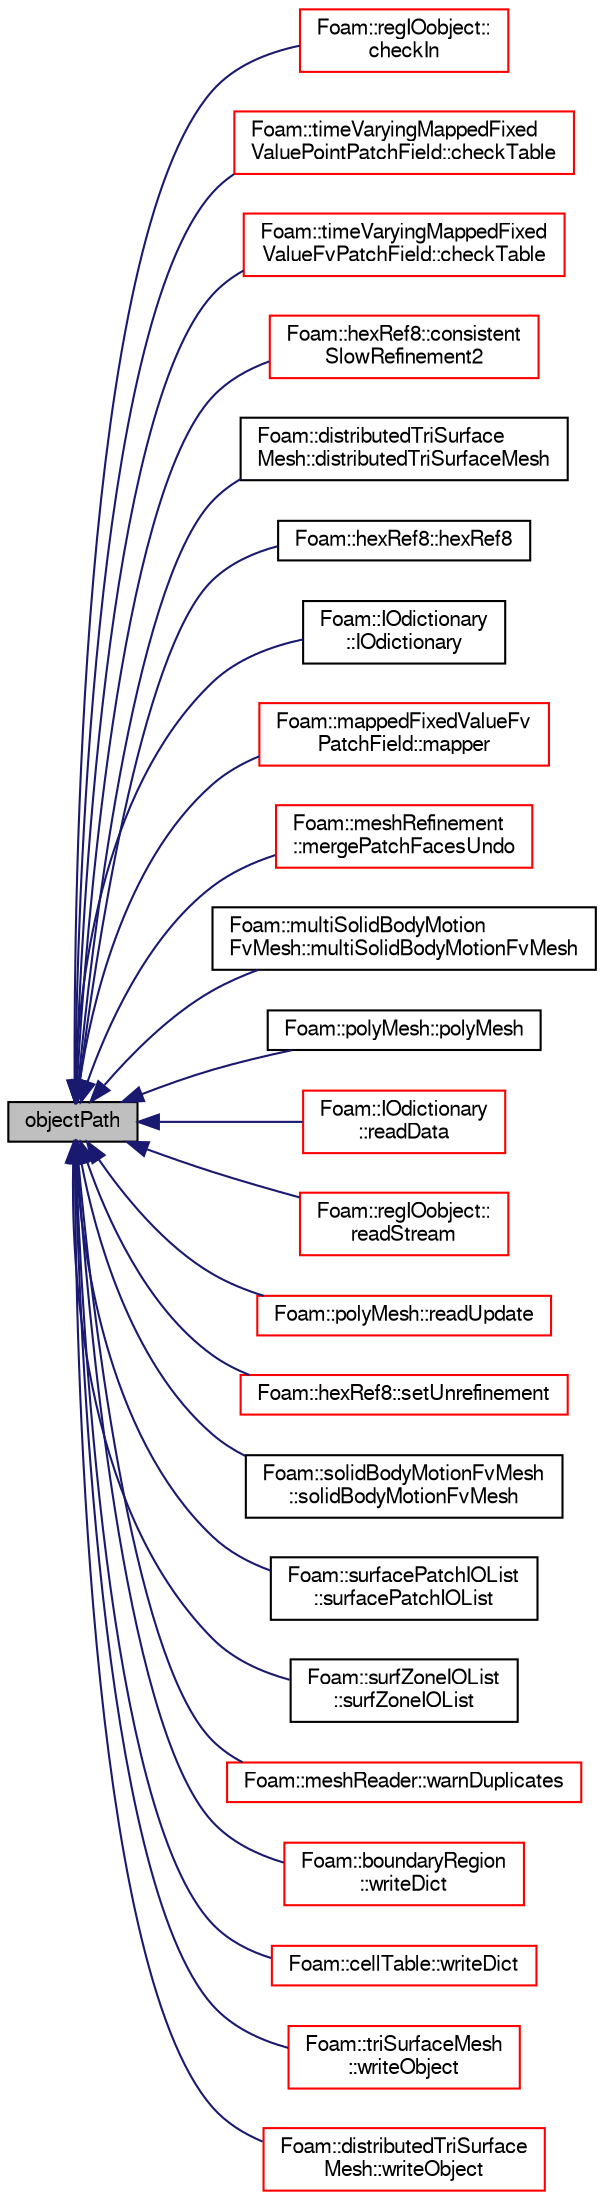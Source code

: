 digraph "objectPath"
{
  bgcolor="transparent";
  edge [fontname="FreeSans",fontsize="10",labelfontname="FreeSans",labelfontsize="10"];
  node [fontname="FreeSans",fontsize="10",shape=record];
  rankdir="LR";
  Node19137 [label="objectPath",height=0.2,width=0.4,color="black", fillcolor="grey75", style="filled", fontcolor="black"];
  Node19137 -> Node19138 [dir="back",color="midnightblue",fontsize="10",style="solid",fontname="FreeSans"];
  Node19138 [label="Foam::regIOobject::\lcheckIn",height=0.2,width=0.4,color="red",URL="$a26334.html#af9e300b410088279d671077efe9751f8",tooltip="Add object to registry. "];
  Node19137 -> Node19174 [dir="back",color="midnightblue",fontsize="10",style="solid",fontname="FreeSans"];
  Node19174 [label="Foam::timeVaryingMappedFixed\lValuePointPatchField::checkTable",height=0.2,width=0.4,color="red",URL="$a23418.html#a89f63f29ad3b1f1081f9bc42599fef27",tooltip="Find boundary data inbetween current time and interpolate. "];
  Node19137 -> Node19176 [dir="back",color="midnightblue",fontsize="10",style="solid",fontname="FreeSans"];
  Node19176 [label="Foam::timeVaryingMappedFixed\lValueFvPatchField::checkTable",height=0.2,width=0.4,color="red",URL="$a22282.html#a89f63f29ad3b1f1081f9bc42599fef27",tooltip="Find boundary data inbetween current time and interpolate. "];
  Node19137 -> Node19178 [dir="back",color="midnightblue",fontsize="10",style="solid",fontname="FreeSans"];
  Node19178 [label="Foam::hexRef8::consistent\lSlowRefinement2",height=0.2,width=0.4,color="red",URL="$a21654.html#aeb8716163dcd0280ef71a13d2f7814a8",tooltip="Like consistentSlowRefinement but uses different meshWave. "];
  Node19137 -> Node19183 [dir="back",color="midnightblue",fontsize="10",style="solid",fontname="FreeSans"];
  Node19183 [label="Foam::distributedTriSurface\lMesh::distributedTriSurfaceMesh",height=0.2,width=0.4,color="black",URL="$a28642.html#a6a2bfdfbb57bb45cbcb9975d3de13547",tooltip="Construct read. Does findInstance to find io.local(). "];
  Node19137 -> Node19184 [dir="back",color="midnightblue",fontsize="10",style="solid",fontname="FreeSans"];
  Node19184 [label="Foam::hexRef8::hexRef8",height=0.2,width=0.4,color="black",URL="$a21654.html#a38c122950a32c54a78c49acb2637ac88",tooltip="Construct from mesh, read_if_present refinement data. "];
  Node19137 -> Node19185 [dir="back",color="midnightblue",fontsize="10",style="solid",fontname="FreeSans"];
  Node19185 [label="Foam::IOdictionary\l::IOdictionary",height=0.2,width=0.4,color="black",URL="$a26158.html#a668d1ac4fd646613b3a8063bd830a724",tooltip="Construct given an IOobject. "];
  Node19137 -> Node19186 [dir="back",color="midnightblue",fontsize="10",style="solid",fontname="FreeSans"];
  Node19186 [label="Foam::mappedFixedValueFv\lPatchField::mapper",height=0.2,width=0.4,color="red",URL="$a22174.html#a4d87930b582b10c1a1057dc3c7d15403"];
  Node19137 -> Node19188 [dir="back",color="midnightblue",fontsize="10",style="solid",fontname="FreeSans"];
  Node19188 [label="Foam::meshRefinement\l::mergePatchFacesUndo",height=0.2,width=0.4,color="red",URL="$a24662.html#a46abeca243f55035145fe45edc956bef",tooltip="Merge coplanar faces. preserveFaces is != -1 for faces. "];
  Node19137 -> Node19190 [dir="back",color="midnightblue",fontsize="10",style="solid",fontname="FreeSans"];
  Node19190 [label="Foam::multiSolidBodyMotion\lFvMesh::multiSolidBodyMotionFvMesh",height=0.2,width=0.4,color="black",URL="$a21374.html#a51e921d3df17b3742d31ef77f0732942",tooltip="Construct from IOobject. "];
  Node19137 -> Node19148 [dir="back",color="midnightblue",fontsize="10",style="solid",fontname="FreeSans"];
  Node19148 [label="Foam::polyMesh::polyMesh",height=0.2,width=0.4,color="black",URL="$a27410.html#a86bfdf5a1dd18f6959dc33e02dbe89c1",tooltip="Construct from IOobject. "];
  Node19137 -> Node19191 [dir="back",color="midnightblue",fontsize="10",style="solid",fontname="FreeSans"];
  Node19191 [label="Foam::IOdictionary\l::readData",height=0.2,width=0.4,color="red",URL="$a26158.html#ac3b3d77e7369ae2785973778644137c5",tooltip="ReadData function required for regIOobject read operation. "];
  Node19137 -> Node19238 [dir="back",color="midnightblue",fontsize="10",style="solid",fontname="FreeSans"];
  Node19238 [label="Foam::regIOobject::\lreadStream",height=0.2,width=0.4,color="red",URL="$a26334.html#a1cab0be4cd0a737bfcdd4e43a032d3fd",tooltip="Return Istream and check object type against that given. "];
  Node19137 -> Node19152 [dir="back",color="midnightblue",fontsize="10",style="solid",fontname="FreeSans"];
  Node19152 [label="Foam::polyMesh::readUpdate",height=0.2,width=0.4,color="red",URL="$a27410.html#a9d298b9dbcdbe96c85e7ea556233a8c2",tooltip="Update the mesh based on the mesh files saved in. "];
  Node19137 -> Node19254 [dir="back",color="midnightblue",fontsize="10",style="solid",fontname="FreeSans"];
  Node19254 [label="Foam::hexRef8::setUnrefinement",height=0.2,width=0.4,color="red",URL="$a21654.html#aa4246c753057abd6ecf4b510ee30bd99",tooltip="Remove some refinement. Needs to be supplied output of. "];
  Node19137 -> Node19257 [dir="back",color="midnightblue",fontsize="10",style="solid",fontname="FreeSans"];
  Node19257 [label="Foam::solidBodyMotionFvMesh\l::solidBodyMotionFvMesh",height=0.2,width=0.4,color="black",URL="$a21418.html#af7e61ff685d96a6e136432a028e3e50d",tooltip="Construct from IOobject. "];
  Node19137 -> Node19258 [dir="back",color="midnightblue",fontsize="10",style="solid",fontname="FreeSans"];
  Node19258 [label="Foam::surfacePatchIOList\l::surfacePatchIOList",height=0.2,width=0.4,color="black",URL="$a30594.html#afaf45df32d27a5d82144fcf3859302e5",tooltip="Static data someStaticData. "];
  Node19137 -> Node19259 [dir="back",color="midnightblue",fontsize="10",style="solid",fontname="FreeSans"];
  Node19259 [label="Foam::surfZoneIOList\l::surfZoneIOList",height=0.2,width=0.4,color="black",URL="$a29710.html#aacd971853679444296b2907d118fb0ea",tooltip="Construct from IOobject. "];
  Node19137 -> Node19260 [dir="back",color="midnightblue",fontsize="10",style="solid",fontname="FreeSans"];
  Node19260 [label="Foam::meshReader::warnDuplicates",height=0.2,width=0.4,color="red",URL="$a21326.html#a2638db035b2a192cbe57e864292f2823",tooltip="Warn about repeated names. "];
  Node19137 -> Node19261 [dir="back",color="midnightblue",fontsize="10",style="solid",fontname="FreeSans"];
  Node19261 [label="Foam::boundaryRegion\l::writeDict",height=0.2,width=0.4,color="red",URL="$a21338.html#a5e0e3f6379801645b054898461a759fb",tooltip="Write constant/boundaryRegion for later reuse. "];
  Node19137 -> Node19268 [dir="back",color="midnightblue",fontsize="10",style="solid",fontname="FreeSans"];
  Node19268 [label="Foam::cellTable::writeDict",height=0.2,width=0.4,color="red",URL="$a21342.html#ac541ca9cdaa39c51c673abb39b0ed033",tooltip="write constant/cellTable for later reuse "];
  Node19137 -> Node19273 [dir="back",color="midnightblue",fontsize="10",style="solid",fontname="FreeSans"];
  Node19273 [label="Foam::triSurfaceMesh\l::writeObject",height=0.2,width=0.4,color="red",URL="$a25258.html#aac52c08633b4e1e66bc6fb382b7ec674",tooltip="Write using given format, version and compression. "];
  Node19137 -> Node19292 [dir="back",color="midnightblue",fontsize="10",style="solid",fontname="FreeSans"];
  Node19292 [label="Foam::distributedTriSurface\lMesh::writeObject",height=0.2,width=0.4,color="red",URL="$a28642.html#aac52c08633b4e1e66bc6fb382b7ec674",tooltip="Write using given format, version and compression. "];
}
